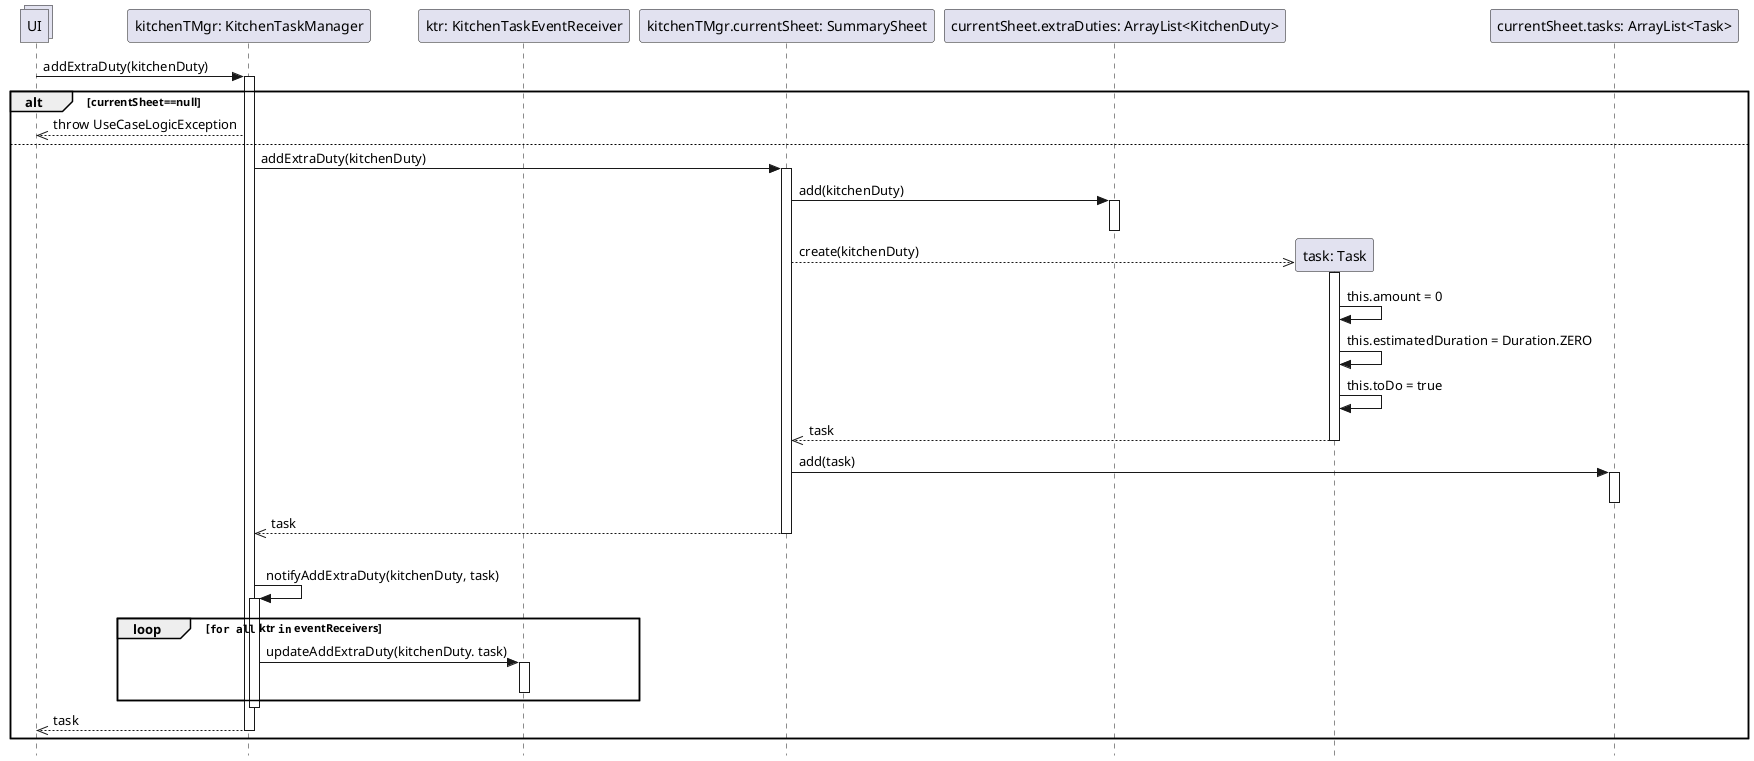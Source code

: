 @startuml Operazione 2
skinparam Style strictuml

collections UI

participant "kitchenTMgr: KitchenTaskManager" as ktm
UI -> ktm: addExtraDuty(kitchenDuty)
participant "ktr: KitchenTaskEventReceiver" as ktr

activate ktm

alt currentSheet==null
    UI <<-- ktm: throw UseCaseLogicException
else
    participant "kitchenTMgr.currentSheet: SummarySheet" as ss
    ktm -> ss: addExtraDuty(kitchenDuty)
    activate ss

    participant "currentSheet.extraDuties: ArrayList<KitchenDuty>" as kdList
    ss -> kdList: add(kitchenDuty)
    activate kdList
    deactivate kdList

    participant "task: Task" as t
    ss -->> t**: create(kitchenDuty)
    activate t
    t -> t: this.amount = 0
    t -> t: this.estimatedDuration = Duration.ZERO
    t -> t: this.toDo = true
    ss <<-- t:task
    deactivate t
    
    participant "currentSheet.tasks: ArrayList<Task>" as tasks
    ss -> tasks: add(task)

    activate tasks
    deactivate tasks

    ktm <<-- ss: task
    deactivate ss
    |||
    ktm -> ktm: notifyAddExtraDuty(kitchenDuty, task)
    activate ktm
    loop ""for all"" ktr ""in"" eventReceivers
        ktm -> ktr : updateAddExtraDuty(kitchenDuty. task)
        activate ktr
        deactivate ktr
    end
    deactivate ktm

    UI <<-- ktm : task
    deactivate ktm

    
end

@enduml